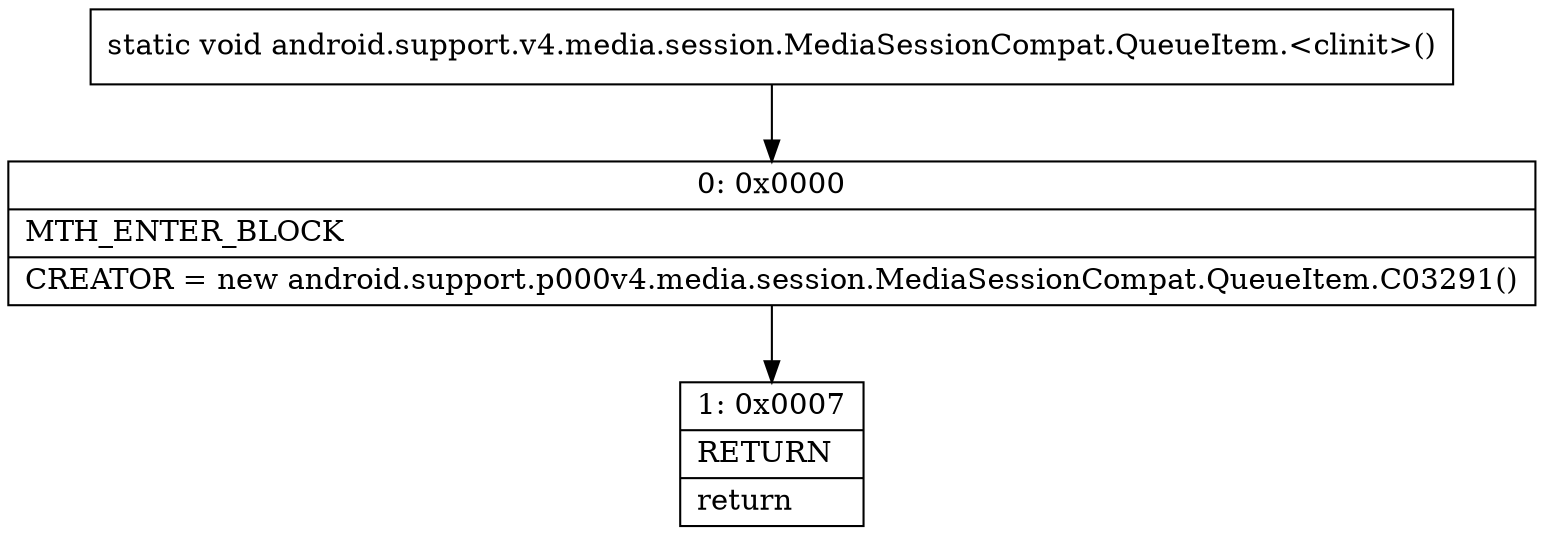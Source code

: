 digraph "CFG forandroid.support.v4.media.session.MediaSessionCompat.QueueItem.\<clinit\>()V" {
Node_0 [shape=record,label="{0\:\ 0x0000|MTH_ENTER_BLOCK\l|CREATOR = new android.support.p000v4.media.session.MediaSessionCompat.QueueItem.C03291()\l}"];
Node_1 [shape=record,label="{1\:\ 0x0007|RETURN\l|return\l}"];
MethodNode[shape=record,label="{static void android.support.v4.media.session.MediaSessionCompat.QueueItem.\<clinit\>() }"];
MethodNode -> Node_0;
Node_0 -> Node_1;
}

